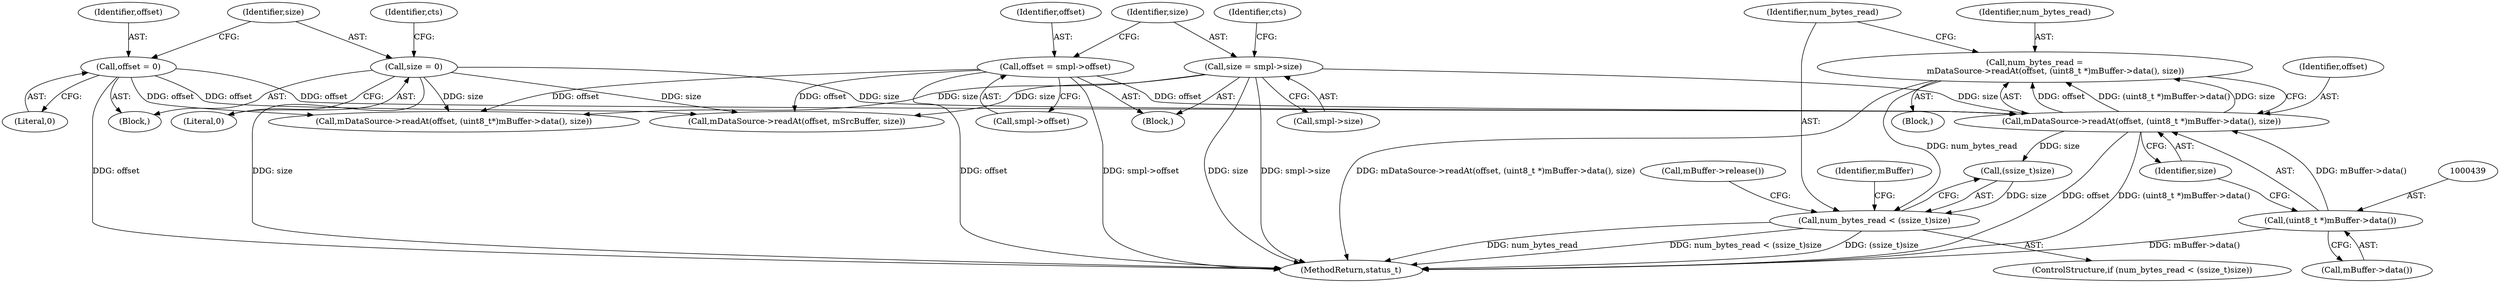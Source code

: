 digraph "0_Android_d48f0f145f8f0f4472bc0af668ac9a8bce44ba9b@API" {
"1000434" [label="(Call,num_bytes_read =\n                mDataSource->readAt(offset, (uint8_t *)mBuffer->data(), size))"];
"1000436" [label="(Call,mDataSource->readAt(offset, (uint8_t *)mBuffer->data(), size))"];
"1000327" [label="(Call,offset = smpl->offset)"];
"1000260" [label="(Call,offset = 0)"];
"1000438" [label="(Call,(uint8_t *)mBuffer->data())"];
"1000332" [label="(Call,size = smpl->size)"];
"1000264" [label="(Call,size = 0)"];
"1000443" [label="(Call,num_bytes_read < (ssize_t)size)"];
"1000262" [label="(Literal,0)"];
"1000283" [label="(Block,)"];
"1000333" [label="(Identifier,size)"];
"1000261" [label="(Identifier,offset)"];
"1000444" [label="(Identifier,num_bytes_read)"];
"1000459" [label="(Identifier,mBuffer)"];
"1000449" [label="(Call,mBuffer->release())"];
"1000327" [label="(Call,offset = smpl->offset)"];
"1000436" [label="(Call,mDataSource->readAt(offset, (uint8_t *)mBuffer->data(), size))"];
"1000836" [label="(MethodReturn,status_t)"];
"1000437" [label="(Identifier,offset)"];
"1000328" [label="(Identifier,offset)"];
"1000629" [label="(Call,mDataSource->readAt(offset, mSrcBuffer, size))"];
"1000443" [label="(Call,num_bytes_read < (ssize_t)size)"];
"1000438" [label="(Call,(uint8_t *)mBuffer->data())"];
"1000619" [label="(Call,mDataSource->readAt(offset, (uint8_t*)mBuffer->data(), size))"];
"1000332" [label="(Call,size = smpl->size)"];
"1000434" [label="(Call,num_bytes_read =\n                mDataSource->readAt(offset, (uint8_t *)mBuffer->data(), size))"];
"1000265" [label="(Identifier,size)"];
"1000441" [label="(Identifier,size)"];
"1000338" [label="(Identifier,cts)"];
"1000260" [label="(Call,offset = 0)"];
"1000264" [label="(Call,size = 0)"];
"1000442" [label="(ControlStructure,if (num_bytes_read < (ssize_t)size))"];
"1000445" [label="(Call,(ssize_t)size)"];
"1000435" [label="(Identifier,num_bytes_read)"];
"1000266" [label="(Literal,0)"];
"1000269" [label="(Identifier,cts)"];
"1000432" [label="(Block,)"];
"1000105" [label="(Block,)"];
"1000329" [label="(Call,smpl->offset)"];
"1000440" [label="(Call,mBuffer->data())"];
"1000334" [label="(Call,smpl->size)"];
"1000434" -> "1000432"  [label="AST: "];
"1000434" -> "1000436"  [label="CFG: "];
"1000435" -> "1000434"  [label="AST: "];
"1000436" -> "1000434"  [label="AST: "];
"1000444" -> "1000434"  [label="CFG: "];
"1000434" -> "1000836"  [label="DDG: mDataSource->readAt(offset, (uint8_t *)mBuffer->data(), size)"];
"1000436" -> "1000434"  [label="DDG: offset"];
"1000436" -> "1000434"  [label="DDG: (uint8_t *)mBuffer->data()"];
"1000436" -> "1000434"  [label="DDG: size"];
"1000434" -> "1000443"  [label="DDG: num_bytes_read"];
"1000436" -> "1000441"  [label="CFG: "];
"1000437" -> "1000436"  [label="AST: "];
"1000438" -> "1000436"  [label="AST: "];
"1000441" -> "1000436"  [label="AST: "];
"1000436" -> "1000836"  [label="DDG: offset"];
"1000436" -> "1000836"  [label="DDG: (uint8_t *)mBuffer->data()"];
"1000327" -> "1000436"  [label="DDG: offset"];
"1000260" -> "1000436"  [label="DDG: offset"];
"1000438" -> "1000436"  [label="DDG: mBuffer->data()"];
"1000332" -> "1000436"  [label="DDG: size"];
"1000264" -> "1000436"  [label="DDG: size"];
"1000436" -> "1000445"  [label="DDG: size"];
"1000327" -> "1000283"  [label="AST: "];
"1000327" -> "1000329"  [label="CFG: "];
"1000328" -> "1000327"  [label="AST: "];
"1000329" -> "1000327"  [label="AST: "];
"1000333" -> "1000327"  [label="CFG: "];
"1000327" -> "1000836"  [label="DDG: offset"];
"1000327" -> "1000836"  [label="DDG: smpl->offset"];
"1000327" -> "1000619"  [label="DDG: offset"];
"1000327" -> "1000629"  [label="DDG: offset"];
"1000260" -> "1000105"  [label="AST: "];
"1000260" -> "1000262"  [label="CFG: "];
"1000261" -> "1000260"  [label="AST: "];
"1000262" -> "1000260"  [label="AST: "];
"1000265" -> "1000260"  [label="CFG: "];
"1000260" -> "1000836"  [label="DDG: offset"];
"1000260" -> "1000619"  [label="DDG: offset"];
"1000260" -> "1000629"  [label="DDG: offset"];
"1000438" -> "1000440"  [label="CFG: "];
"1000439" -> "1000438"  [label="AST: "];
"1000440" -> "1000438"  [label="AST: "];
"1000441" -> "1000438"  [label="CFG: "];
"1000438" -> "1000836"  [label="DDG: mBuffer->data()"];
"1000332" -> "1000283"  [label="AST: "];
"1000332" -> "1000334"  [label="CFG: "];
"1000333" -> "1000332"  [label="AST: "];
"1000334" -> "1000332"  [label="AST: "];
"1000338" -> "1000332"  [label="CFG: "];
"1000332" -> "1000836"  [label="DDG: smpl->size"];
"1000332" -> "1000836"  [label="DDG: size"];
"1000332" -> "1000619"  [label="DDG: size"];
"1000332" -> "1000629"  [label="DDG: size"];
"1000264" -> "1000105"  [label="AST: "];
"1000264" -> "1000266"  [label="CFG: "];
"1000265" -> "1000264"  [label="AST: "];
"1000266" -> "1000264"  [label="AST: "];
"1000269" -> "1000264"  [label="CFG: "];
"1000264" -> "1000836"  [label="DDG: size"];
"1000264" -> "1000619"  [label="DDG: size"];
"1000264" -> "1000629"  [label="DDG: size"];
"1000443" -> "1000442"  [label="AST: "];
"1000443" -> "1000445"  [label="CFG: "];
"1000444" -> "1000443"  [label="AST: "];
"1000445" -> "1000443"  [label="AST: "];
"1000449" -> "1000443"  [label="CFG: "];
"1000459" -> "1000443"  [label="CFG: "];
"1000443" -> "1000836"  [label="DDG: num_bytes_read < (ssize_t)size"];
"1000443" -> "1000836"  [label="DDG: (ssize_t)size"];
"1000443" -> "1000836"  [label="DDG: num_bytes_read"];
"1000445" -> "1000443"  [label="DDG: size"];
}
